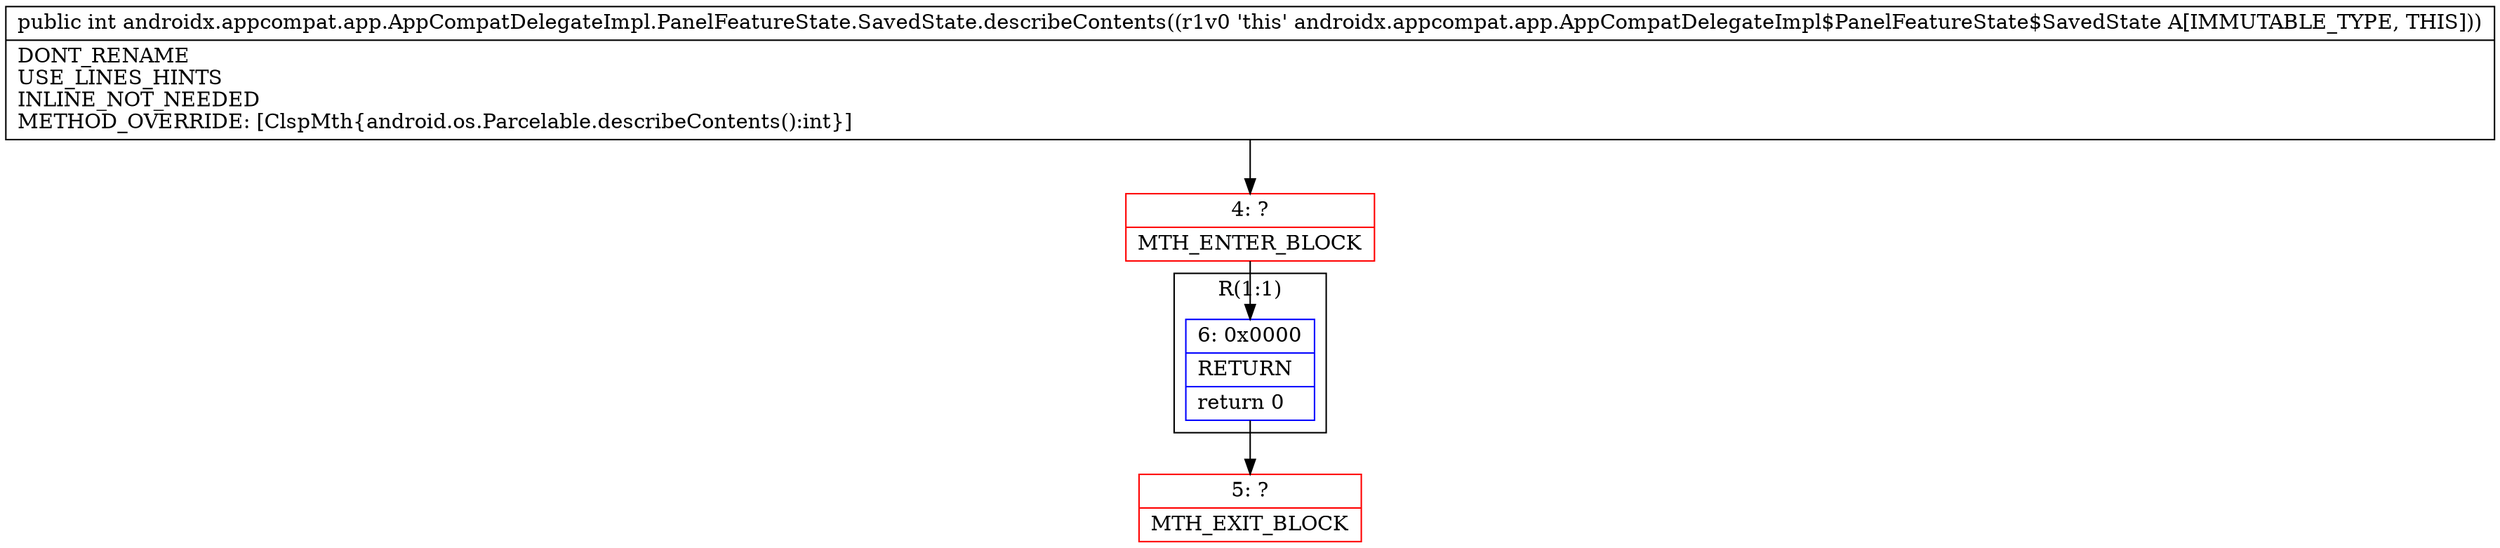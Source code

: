 digraph "CFG forandroidx.appcompat.app.AppCompatDelegateImpl.PanelFeatureState.SavedState.describeContents()I" {
subgraph cluster_Region_1122790555 {
label = "R(1:1)";
node [shape=record,color=blue];
Node_6 [shape=record,label="{6\:\ 0x0000|RETURN\l|return 0\l}"];
}
Node_4 [shape=record,color=red,label="{4\:\ ?|MTH_ENTER_BLOCK\l}"];
Node_5 [shape=record,color=red,label="{5\:\ ?|MTH_EXIT_BLOCK\l}"];
MethodNode[shape=record,label="{public int androidx.appcompat.app.AppCompatDelegateImpl.PanelFeatureState.SavedState.describeContents((r1v0 'this' androidx.appcompat.app.AppCompatDelegateImpl$PanelFeatureState$SavedState A[IMMUTABLE_TYPE, THIS]))  | DONT_RENAME\lUSE_LINES_HINTS\lINLINE_NOT_NEEDED\lMETHOD_OVERRIDE: [ClspMth\{android.os.Parcelable.describeContents():int\}]\l}"];
MethodNode -> Node_4;Node_6 -> Node_5;
Node_4 -> Node_6;
}

